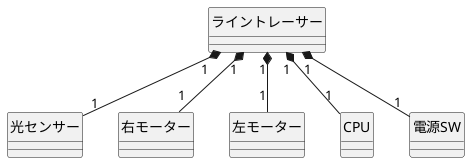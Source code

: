 @startuml
    class ライントレーサー{

    }
    class 光センサー{

    }
    class 右モーター{

    }
    class 左モーター{

    }
    class CPU{

    }
    class 電源SW{

    }
    
    ライントレーサー "1" *-- "1" 光センサー
    ライントレーサー "1" *-- "1" 右モーター
    ライントレーサー "1" *-- "1" 左モーター
    ライントレーサー "1" *-- "1" CPU
    ライントレーサー "1" *-- "1" 電源SW
    hide circle
@enduml